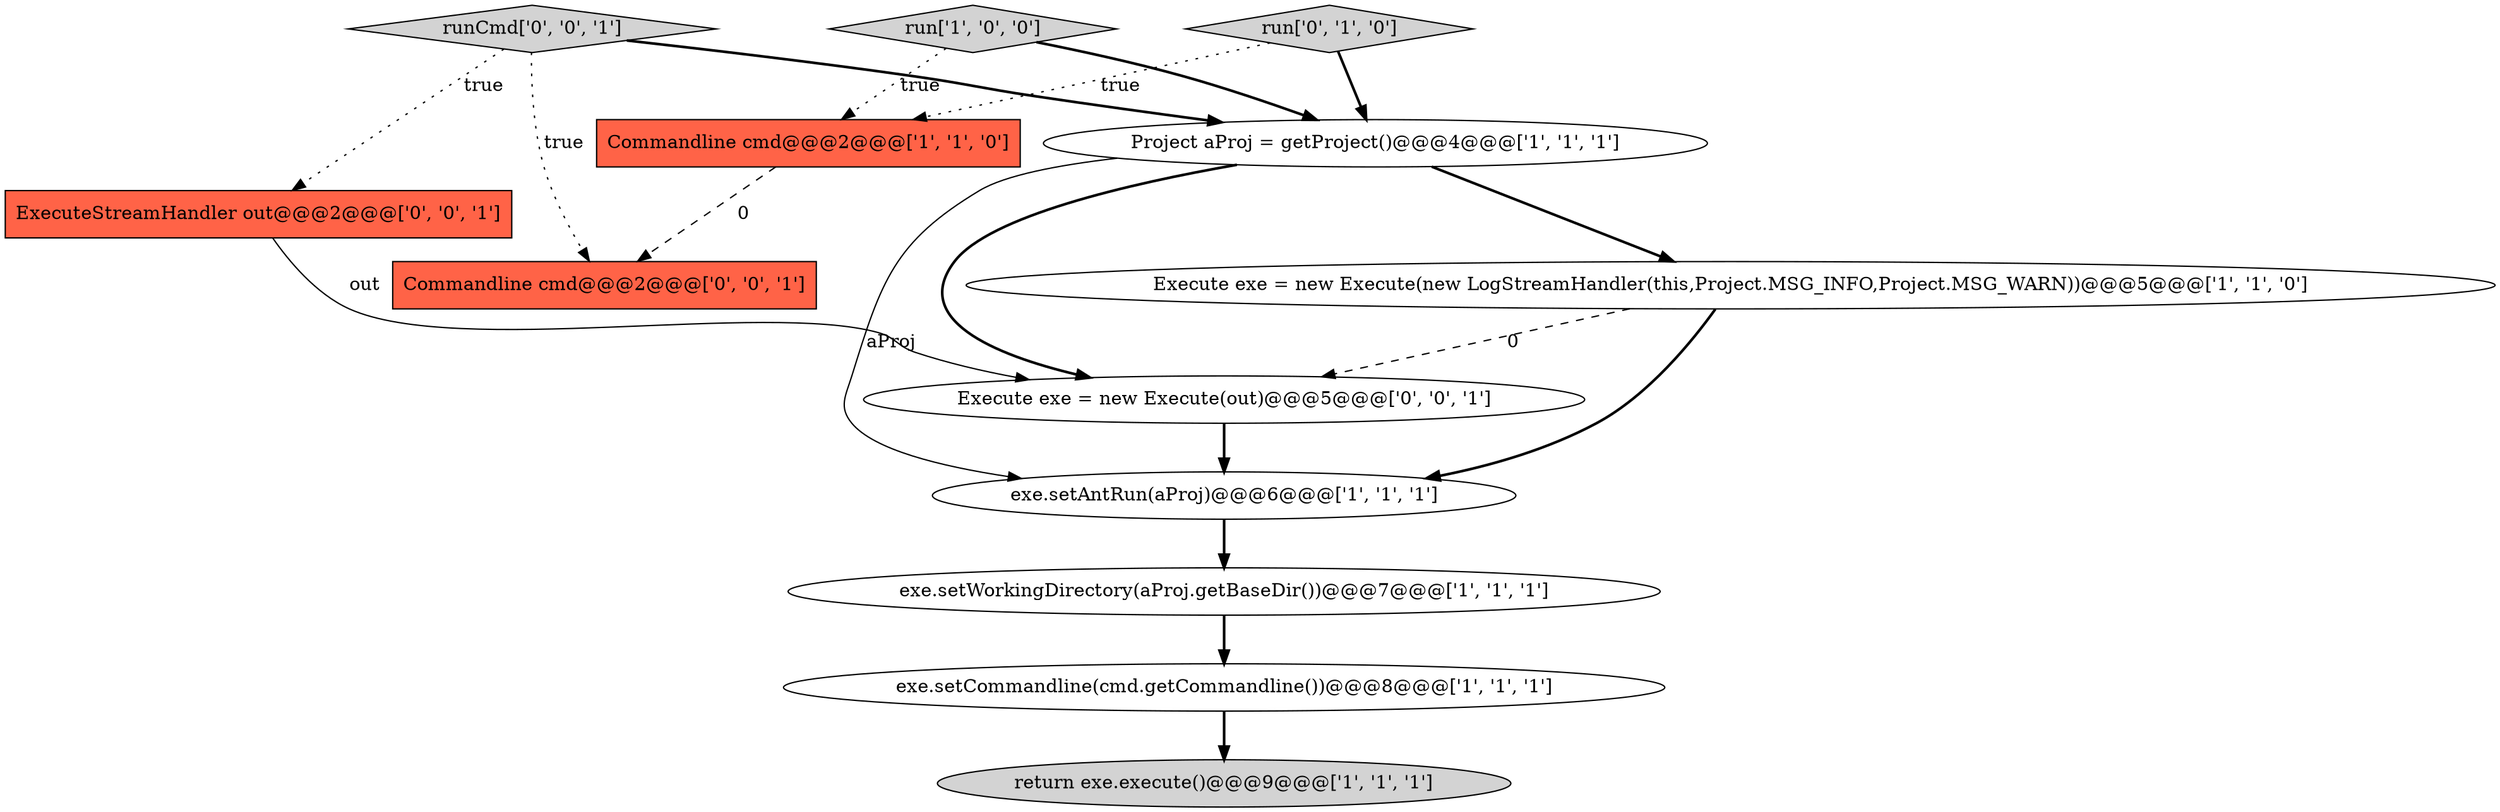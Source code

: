 digraph {
3 [style = filled, label = "exe.setWorkingDirectory(aProj.getBaseDir())@@@7@@@['1', '1', '1']", fillcolor = white, shape = ellipse image = "AAA0AAABBB1BBB"];
2 [style = filled, label = "Commandline cmd@@@2@@@['1', '1', '0']", fillcolor = tomato, shape = box image = "AAA0AAABBB1BBB"];
5 [style = filled, label = "run['1', '0', '0']", fillcolor = lightgray, shape = diamond image = "AAA0AAABBB1BBB"];
4 [style = filled, label = "exe.setAntRun(aProj)@@@6@@@['1', '1', '1']", fillcolor = white, shape = ellipse image = "AAA0AAABBB1BBB"];
6 [style = filled, label = "return exe.execute()@@@9@@@['1', '1', '1']", fillcolor = lightgray, shape = ellipse image = "AAA0AAABBB1BBB"];
7 [style = filled, label = "exe.setCommandline(cmd.getCommandline())@@@8@@@['1', '1', '1']", fillcolor = white, shape = ellipse image = "AAA0AAABBB1BBB"];
12 [style = filled, label = "runCmd['0', '0', '1']", fillcolor = lightgray, shape = diamond image = "AAA0AAABBB3BBB"];
0 [style = filled, label = "Project aProj = getProject()@@@4@@@['1', '1', '1']", fillcolor = white, shape = ellipse image = "AAA0AAABBB1BBB"];
11 [style = filled, label = "Commandline cmd@@@2@@@['0', '0', '1']", fillcolor = tomato, shape = box image = "AAA0AAABBB3BBB"];
8 [style = filled, label = "run['0', '1', '0']", fillcolor = lightgray, shape = diamond image = "AAA0AAABBB2BBB"];
10 [style = filled, label = "ExecuteStreamHandler out@@@2@@@['0', '0', '1']", fillcolor = tomato, shape = box image = "AAA0AAABBB3BBB"];
1 [style = filled, label = "Execute exe = new Execute(new LogStreamHandler(this,Project.MSG_INFO,Project.MSG_WARN))@@@5@@@['1', '1', '0']", fillcolor = white, shape = ellipse image = "AAA0AAABBB1BBB"];
9 [style = filled, label = "Execute exe = new Execute(out)@@@5@@@['0', '0', '1']", fillcolor = white, shape = ellipse image = "AAA0AAABBB3BBB"];
8->0 [style = bold, label=""];
2->11 [style = dashed, label="0"];
4->3 [style = bold, label=""];
1->9 [style = dashed, label="0"];
1->4 [style = bold, label=""];
0->9 [style = bold, label=""];
12->10 [style = dotted, label="true"];
5->0 [style = bold, label=""];
3->7 [style = bold, label=""];
9->4 [style = bold, label=""];
12->0 [style = bold, label=""];
10->9 [style = solid, label="out"];
0->1 [style = bold, label=""];
8->2 [style = dotted, label="true"];
7->6 [style = bold, label=""];
5->2 [style = dotted, label="true"];
0->4 [style = solid, label="aProj"];
12->11 [style = dotted, label="true"];
}
